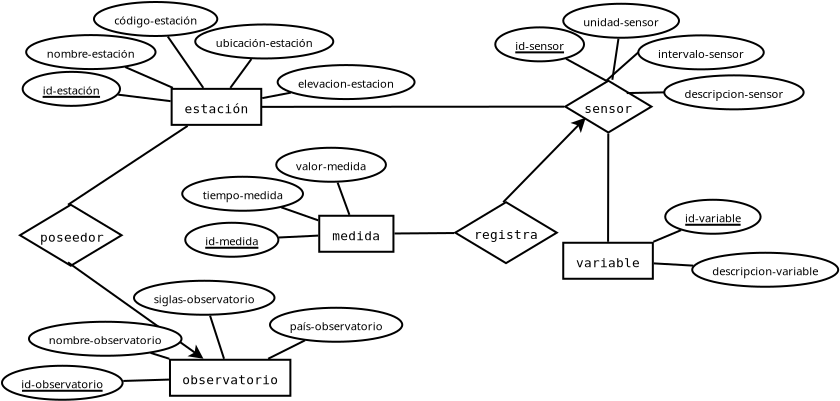 <?xml version="1.0" encoding="UTF-8"?>
<dia:diagram xmlns:dia="http://www.lysator.liu.se/~alla/dia/">
  <dia:layer name="Fondo" visible="true">
    <dia:object type="Standard - Line" version="0" id="O0">
      <dia:attribute name="obj_pos">
        <dia:point val="-7.33,6.655"/>
      </dia:attribute>
      <dia:attribute name="obj_bb">
        <dia:rectangle val="-7.38,6.539;8.15,6.706"/>
      </dia:attribute>
      <dia:attribute name="conn_endpoints">
        <dia:point val="-7.33,6.655"/>
        <dia:point val="8.1,6.589"/>
      </dia:attribute>
      <dia:attribute name="numcp">
        <dia:int val="1"/>
      </dia:attribute>
      <dia:connections>
        <dia:connection handle="0" to="O19" connection="4"/>
        <dia:connection handle="1" to="O33" connection="8"/>
      </dia:connections>
    </dia:object>
    <dia:object type="Standard - Line" version="0" id="O1">
      <dia:attribute name="obj_pos">
        <dia:point val="10.192,7.86"/>
      </dia:attribute>
      <dia:attribute name="obj_bb">
        <dia:rectangle val="10.106,7.809;10.242,13.451"/>
      </dia:attribute>
      <dia:attribute name="conn_endpoints">
        <dia:point val="10.192,7.86"/>
        <dia:point val="10.156,13.401"/>
      </dia:attribute>
      <dia:attribute name="numcp">
        <dia:int val="1"/>
      </dia:attribute>
      <dia:connections>
        <dia:connection handle="0" to="O33" connection="8"/>
        <dia:connection handle="1" to="O46" connection="8"/>
      </dia:connections>
    </dia:object>
    <dia:object type="Standard - Line" version="0" id="O2">
      <dia:attribute name="obj_pos">
        <dia:point val="-14.615,20.37"/>
      </dia:attribute>
      <dia:attribute name="obj_bb">
        <dia:rectangle val="-14.666,20.232;-11.611,20.422"/>
      </dia:attribute>
      <dia:attribute name="conn_endpoints">
        <dia:point val="-14.615,20.37"/>
        <dia:point val="-11.662,20.284"/>
      </dia:attribute>
      <dia:attribute name="numcp">
        <dia:int val="1"/>
      </dia:attribute>
      <dia:connections>
        <dia:connection handle="0" to="O42" connection="8"/>
        <dia:connection handle="1" to="O41" connection="8"/>
      </dia:connections>
    </dia:object>
    <dia:object type="Standard - Line" version="0" id="O3">
      <dia:attribute name="obj_pos">
        <dia:point val="-13.104,18.913"/>
      </dia:attribute>
      <dia:attribute name="obj_bb">
        <dia:rectangle val="-13.167,18.851;-11.6,19.408"/>
      </dia:attribute>
      <dia:attribute name="conn_endpoints">
        <dia:point val="-13.104,18.913"/>
        <dia:point val="-11.662,19.345"/>
      </dia:attribute>
      <dia:attribute name="numcp">
        <dia:int val="1"/>
      </dia:attribute>
      <dia:connections>
        <dia:connection handle="0" to="O43" connection="8"/>
        <dia:connection handle="1" to="O41" connection="8"/>
      </dia:connections>
    </dia:object>
    <dia:object type="Standard - Line" version="0" id="O4">
      <dia:attribute name="obj_pos">
        <dia:point val="-9.951,17.093"/>
      </dia:attribute>
      <dia:attribute name="obj_bb">
        <dia:rectangle val="-10.015,17.029;-9.096,19.314"/>
      </dia:attribute>
      <dia:attribute name="conn_endpoints">
        <dia:point val="-9.951,17.093"/>
        <dia:point val="-9.161,19.25"/>
      </dia:attribute>
      <dia:attribute name="numcp">
        <dia:int val="1"/>
      </dia:attribute>
      <dia:connections>
        <dia:connection handle="0" to="O44" connection="8"/>
        <dia:connection handle="1" to="O41" connection="8"/>
      </dia:connections>
    </dia:object>
    <dia:object type="Standard - Line" version="0" id="O5">
      <dia:attribute name="obj_pos">
        <dia:point val="-5.139,18.315"/>
      </dia:attribute>
      <dia:attribute name="obj_bb">
        <dia:rectangle val="-7.029,18.248;-5.072,19.317"/>
      </dia:attribute>
      <dia:attribute name="conn_endpoints">
        <dia:point val="-5.139,18.315"/>
        <dia:point val="-6.961,19.25"/>
      </dia:attribute>
      <dia:attribute name="numcp">
        <dia:int val="1"/>
      </dia:attribute>
      <dia:connections>
        <dia:connection handle="0" to="O45" connection="8"/>
        <dia:connection handle="1" to="O41" connection="8"/>
      </dia:connections>
    </dia:object>
    <dia:object type="ER - Relationship" version="0" id="O6">
      <dia:attribute name="obj_pos">
        <dia:point val="-19.113,11.55"/>
      </dia:attribute>
      <dia:attribute name="obj_bb">
        <dia:rectangle val="-19.462,11.5;-13.963,14.48"/>
      </dia:attribute>
      <dia:attribute name="elem_corner">
        <dia:point val="-19.113,11.55"/>
      </dia:attribute>
      <dia:attribute name="elem_width">
        <dia:real val="4.8"/>
      </dia:attribute>
      <dia:attribute name="elem_height">
        <dia:real val="2.88"/>
      </dia:attribute>
      <dia:attribute name="border_width">
        <dia:real val="0.1"/>
      </dia:attribute>
      <dia:attribute name="border_color">
        <dia:color val="#000000"/>
      </dia:attribute>
      <dia:attribute name="inner_color">
        <dia:color val="#ffffff"/>
      </dia:attribute>
      <dia:attribute name="name">
        <dia:string>#poseedor#</dia:string>
      </dia:attribute>
      <dia:attribute name="left_card">
        <dia:string>##</dia:string>
      </dia:attribute>
      <dia:attribute name="right_card">
        <dia:string>##</dia:string>
      </dia:attribute>
      <dia:attribute name="identifying">
        <dia:boolean val="false"/>
      </dia:attribute>
      <dia:attribute name="rotated">
        <dia:boolean val="false"/>
      </dia:attribute>
      <dia:attribute name="font">
        <dia:font family="monospace" style="0" name="Courier"/>
      </dia:attribute>
      <dia:attribute name="font_height">
        <dia:real val="0.8"/>
      </dia:attribute>
    </dia:object>
    <dia:object type="Standard - Line" version="0" id="O7">
      <dia:attribute name="obj_pos">
        <dia:point val="-10.113,19.25"/>
      </dia:attribute>
      <dia:attribute name="obj_bb">
        <dia:rectangle val="-16.782,14.36;-9.778,19.683"/>
      </dia:attribute>
      <dia:attribute name="conn_endpoints">
        <dia:point val="-10.113,19.25"/>
        <dia:point val="-16.712,14.43"/>
      </dia:attribute>
      <dia:attribute name="numcp">
        <dia:int val="1"/>
      </dia:attribute>
      <dia:attribute name="start_arrow">
        <dia:enum val="22"/>
      </dia:attribute>
      <dia:attribute name="start_arrow_length">
        <dia:real val="0.5"/>
      </dia:attribute>
      <dia:attribute name="start_arrow_width">
        <dia:real val="0.5"/>
      </dia:attribute>
      <dia:connections>
        <dia:connection handle="0" to="O41" connection="8"/>
        <dia:connection handle="1" to="O6" connection="6"/>
      </dia:connections>
    </dia:object>
    <dia:object type="Standard - Line" version="0" id="O8">
      <dia:attribute name="obj_pos">
        <dia:point val="-16.712,11.55"/>
      </dia:attribute>
      <dia:attribute name="obj_bb">
        <dia:rectangle val="-16.782,7.535;-10.773,11.619"/>
      </dia:attribute>
      <dia:attribute name="conn_endpoints">
        <dia:point val="-16.712,11.55"/>
        <dia:point val="-10.842,7.605"/>
      </dia:attribute>
      <dia:attribute name="numcp">
        <dia:int val="1"/>
      </dia:attribute>
      <dia:connections>
        <dia:connection handle="0" to="O6" connection="2"/>
        <dia:connection handle="1" to="O19" connection="8"/>
      </dia:connections>
    </dia:object>
    <dia:object type="ER - Relationship" version="0" id="O9">
      <dia:attribute name="obj_pos">
        <dia:point val="2.648,11.421"/>
      </dia:attribute>
      <dia:attribute name="obj_bb">
        <dia:rectangle val="2.298,11.371;7.798,14.351"/>
      </dia:attribute>
      <dia:attribute name="elem_corner">
        <dia:point val="2.648,11.421"/>
      </dia:attribute>
      <dia:attribute name="elem_width">
        <dia:real val="4.8"/>
      </dia:attribute>
      <dia:attribute name="elem_height">
        <dia:real val="2.88"/>
      </dia:attribute>
      <dia:attribute name="border_width">
        <dia:real val="0.1"/>
      </dia:attribute>
      <dia:attribute name="border_color">
        <dia:color val="#000000"/>
      </dia:attribute>
      <dia:attribute name="inner_color">
        <dia:color val="#ffffff"/>
      </dia:attribute>
      <dia:attribute name="name">
        <dia:string>#registra#</dia:string>
      </dia:attribute>
      <dia:attribute name="left_card">
        <dia:string>##</dia:string>
      </dia:attribute>
      <dia:attribute name="right_card">
        <dia:string>##</dia:string>
      </dia:attribute>
      <dia:attribute name="identifying">
        <dia:boolean val="false"/>
      </dia:attribute>
      <dia:attribute name="rotated">
        <dia:boolean val="false"/>
      </dia:attribute>
      <dia:attribute name="font">
        <dia:font family="monospace" style="0" name="Courier"/>
      </dia:attribute>
      <dia:attribute name="font_height">
        <dia:real val="0.8"/>
      </dia:attribute>
    </dia:object>
    <dia:object type="Standard - Line" version="0" id="O10">
      <dia:attribute name="obj_pos">
        <dia:point val="-0.602,12.966"/>
      </dia:attribute>
      <dia:attribute name="obj_bb">
        <dia:rectangle val="-0.653,12.856;2.649,13.017"/>
      </dia:attribute>
      <dia:attribute name="conn_endpoints">
        <dia:point val="-0.602,12.966"/>
        <dia:point val="2.598,12.907"/>
      </dia:attribute>
      <dia:attribute name="numcp">
        <dia:int val="1"/>
      </dia:attribute>
      <dia:connections>
        <dia:connection handle="0" to="O12" connection="8"/>
        <dia:connection handle="1" to="O9" connection="8"/>
      </dia:connections>
    </dia:object>
    <dia:object type="Standard - Line" version="0" id="O11">
      <dia:attribute name="obj_pos">
        <dia:point val="5.048,11.421"/>
      </dia:attribute>
      <dia:attribute name="obj_bb">
        <dia:rectangle val="4.977,6.81;9.568,11.492"/>
      </dia:attribute>
      <dia:attribute name="conn_endpoints">
        <dia:point val="5.048,11.421"/>
        <dia:point val="9.175,7.195"/>
      </dia:attribute>
      <dia:attribute name="numcp">
        <dia:int val="1"/>
      </dia:attribute>
      <dia:attribute name="end_arrow">
        <dia:enum val="22"/>
      </dia:attribute>
      <dia:attribute name="end_arrow_length">
        <dia:real val="0.5"/>
      </dia:attribute>
      <dia:attribute name="end_arrow_width">
        <dia:real val="0.5"/>
      </dia:attribute>
      <dia:connections>
        <dia:connection handle="0" to="O9" connection="2"/>
        <dia:connection handle="1" to="O33" connection="7"/>
      </dia:connections>
    </dia:object>
    <dia:group>
      <dia:object type="ER - Entity" version="0" id="O12">
        <dia:attribute name="obj_pos">
          <dia:point val="-4.15,12.1"/>
        </dia:attribute>
        <dia:attribute name="obj_bb">
          <dia:rectangle val="-4.2,12.05;-0.6,13.95"/>
        </dia:attribute>
        <dia:attribute name="elem_corner">
          <dia:point val="-4.15,12.1"/>
        </dia:attribute>
        <dia:attribute name="elem_width">
          <dia:real val="3.5"/>
        </dia:attribute>
        <dia:attribute name="elem_height">
          <dia:real val="1.8"/>
        </dia:attribute>
        <dia:attribute name="border_width">
          <dia:real val="0.1"/>
        </dia:attribute>
        <dia:attribute name="border_color">
          <dia:color val="#000000"/>
        </dia:attribute>
        <dia:attribute name="inner_color">
          <dia:color val="#ffffff"/>
        </dia:attribute>
        <dia:attribute name="name">
          <dia:string>#medida#</dia:string>
        </dia:attribute>
        <dia:attribute name="weak">
          <dia:boolean val="false"/>
        </dia:attribute>
        <dia:attribute name="associative">
          <dia:boolean val="false"/>
        </dia:attribute>
        <dia:attribute name="font">
          <dia:font family="monospace" style="0" name="Courier"/>
        </dia:attribute>
        <dia:attribute name="font_height">
          <dia:real val="0.8"/>
        </dia:attribute>
      </dia:object>
      <dia:object type="ER - Attribute" version="0" id="O13">
        <dia:attribute name="obj_pos">
          <dia:point val="-11,10.15"/>
        </dia:attribute>
        <dia:attribute name="obj_bb">
          <dia:rectangle val="-11.05,10.1;-5.58,11.9"/>
        </dia:attribute>
        <dia:attribute name="elem_corner">
          <dia:point val="-11,10.15"/>
        </dia:attribute>
        <dia:attribute name="elem_width">
          <dia:real val="5.37"/>
        </dia:attribute>
        <dia:attribute name="elem_height">
          <dia:real val="1.7"/>
        </dia:attribute>
        <dia:attribute name="border_width">
          <dia:real val="0.1"/>
        </dia:attribute>
        <dia:attribute name="border_color">
          <dia:color val="#000000"/>
        </dia:attribute>
        <dia:attribute name="inner_color">
          <dia:color val="#ffffff"/>
        </dia:attribute>
        <dia:attribute name="name">
          <dia:string>#tiempo-medida#</dia:string>
        </dia:attribute>
        <dia:attribute name="key">
          <dia:boolean val="false"/>
        </dia:attribute>
        <dia:attribute name="weak_key">
          <dia:boolean val="false"/>
        </dia:attribute>
        <dia:attribute name="derived">
          <dia:boolean val="false"/>
        </dia:attribute>
        <dia:attribute name="multivalued">
          <dia:boolean val="false"/>
        </dia:attribute>
        <dia:attribute name="font">
          <dia:font family="sans" style="0" name="Helvetica"/>
        </dia:attribute>
        <dia:attribute name="font_height">
          <dia:real val="0.7"/>
        </dia:attribute>
      </dia:object>
      <dia:object type="Standard - Line" version="0" id="O14">
        <dia:attribute name="obj_pos">
          <dia:point val="-6.438,11.635"/>
        </dia:attribute>
        <dia:attribute name="obj_bb">
          <dia:rectangle val="-6.501,11.571;-4.137,12.455"/>
        </dia:attribute>
        <dia:attribute name="conn_endpoints">
          <dia:point val="-6.438,11.635"/>
          <dia:point val="-4.2,12.391"/>
        </dia:attribute>
        <dia:attribute name="numcp">
          <dia:int val="1"/>
        </dia:attribute>
        <dia:connections>
          <dia:connection handle="0" to="O13" connection="8"/>
          <dia:connection handle="1" to="O12" connection="8"/>
        </dia:connections>
      </dia:object>
      <dia:object type="ER - Attribute" version="0" id="O15">
        <dia:attribute name="obj_pos">
          <dia:point val="-6.3,8.7"/>
        </dia:attribute>
        <dia:attribute name="obj_bb">
          <dia:rectangle val="-6.35,8.65;-1.31,10.45"/>
        </dia:attribute>
        <dia:attribute name="elem_corner">
          <dia:point val="-6.3,8.7"/>
        </dia:attribute>
        <dia:attribute name="elem_width">
          <dia:real val="4.94"/>
        </dia:attribute>
        <dia:attribute name="elem_height">
          <dia:real val="1.7"/>
        </dia:attribute>
        <dia:attribute name="border_width">
          <dia:real val="0.1"/>
        </dia:attribute>
        <dia:attribute name="border_color">
          <dia:color val="#000000"/>
        </dia:attribute>
        <dia:attribute name="inner_color">
          <dia:color val="#ffffff"/>
        </dia:attribute>
        <dia:attribute name="name">
          <dia:string>#valor-medida#</dia:string>
        </dia:attribute>
        <dia:attribute name="key">
          <dia:boolean val="false"/>
        </dia:attribute>
        <dia:attribute name="weak_key">
          <dia:boolean val="false"/>
        </dia:attribute>
        <dia:attribute name="derived">
          <dia:boolean val="false"/>
        </dia:attribute>
        <dia:attribute name="multivalued">
          <dia:boolean val="false"/>
        </dia:attribute>
        <dia:attribute name="font">
          <dia:font family="sans" style="0" name="Helvetica"/>
        </dia:attribute>
        <dia:attribute name="font_height">
          <dia:real val="0.7"/>
        </dia:attribute>
      </dia:object>
      <dia:object type="Standard - Line" version="0" id="O16">
        <dia:attribute name="obj_pos">
          <dia:point val="-3.462,10.437"/>
        </dia:attribute>
        <dia:attribute name="obj_bb">
          <dia:rectangle val="-3.528,10.372;-2.727,12.119"/>
        </dia:attribute>
        <dia:attribute name="conn_endpoints">
          <dia:point val="-3.462,10.437"/>
          <dia:point val="-2.792,12.053"/>
        </dia:attribute>
        <dia:attribute name="numcp">
          <dia:int val="1"/>
        </dia:attribute>
        <dia:connections>
          <dia:connection handle="0" to="O15" connection="8"/>
          <dia:connection handle="1" to="O12" connection="8"/>
        </dia:connections>
      </dia:object>
      <dia:object type="ER - Attribute" version="0" id="O17">
        <dia:attribute name="obj_pos">
          <dia:point val="-10.85,12.45"/>
        </dia:attribute>
        <dia:attribute name="obj_bb">
          <dia:rectangle val="-10.9,12.4;-6.565,14.2"/>
        </dia:attribute>
        <dia:attribute name="elem_corner">
          <dia:point val="-10.85,12.45"/>
        </dia:attribute>
        <dia:attribute name="elem_width">
          <dia:real val="4.235"/>
        </dia:attribute>
        <dia:attribute name="elem_height">
          <dia:real val="1.7"/>
        </dia:attribute>
        <dia:attribute name="border_width">
          <dia:real val="0.1"/>
        </dia:attribute>
        <dia:attribute name="border_color">
          <dia:color val="#000000"/>
        </dia:attribute>
        <dia:attribute name="inner_color">
          <dia:color val="#ffffff"/>
        </dia:attribute>
        <dia:attribute name="name">
          <dia:string>#id-medida#</dia:string>
        </dia:attribute>
        <dia:attribute name="key">
          <dia:boolean val="true"/>
        </dia:attribute>
        <dia:attribute name="weak_key">
          <dia:boolean val="false"/>
        </dia:attribute>
        <dia:attribute name="derived">
          <dia:boolean val="false"/>
        </dia:attribute>
        <dia:attribute name="multivalued">
          <dia:boolean val="false"/>
        </dia:attribute>
        <dia:attribute name="font">
          <dia:font family="sans" style="0" name="Helvetica"/>
        </dia:attribute>
        <dia:attribute name="font_height">
          <dia:real val="0.7"/>
        </dia:attribute>
      </dia:object>
      <dia:object type="Standard - Line" version="0" id="O18">
        <dia:attribute name="obj_pos">
          <dia:point val="-6.58,13.198"/>
        </dia:attribute>
        <dia:attribute name="obj_bb">
          <dia:rectangle val="-6.632,13.033;-4.148,13.25"/>
        </dia:attribute>
        <dia:attribute name="conn_endpoints">
          <dia:point val="-6.58,13.198"/>
          <dia:point val="-4.2,13.085"/>
        </dia:attribute>
        <dia:attribute name="numcp">
          <dia:int val="1"/>
        </dia:attribute>
        <dia:connections>
          <dia:connection handle="0" to="O17" connection="8"/>
          <dia:connection handle="1" to="O12" connection="8"/>
        </dia:connections>
      </dia:object>
    </dia:group>
    <dia:group>
      <dia:object type="ER - Entity" version="0" id="O19">
        <dia:attribute name="obj_pos">
          <dia:point val="-11.53,5.755"/>
        </dia:attribute>
        <dia:attribute name="obj_bb">
          <dia:rectangle val="-11.58,5.705;-7.28,7.605"/>
        </dia:attribute>
        <dia:attribute name="elem_corner">
          <dia:point val="-11.53,5.755"/>
        </dia:attribute>
        <dia:attribute name="elem_width">
          <dia:real val="4.2"/>
        </dia:attribute>
        <dia:attribute name="elem_height">
          <dia:real val="1.8"/>
        </dia:attribute>
        <dia:attribute name="border_width">
          <dia:real val="0.1"/>
        </dia:attribute>
        <dia:attribute name="border_color">
          <dia:color val="#000000"/>
        </dia:attribute>
        <dia:attribute name="inner_color">
          <dia:color val="#ffffff"/>
        </dia:attribute>
        <dia:attribute name="name">
          <dia:string>#estación#</dia:string>
        </dia:attribute>
        <dia:attribute name="weak">
          <dia:boolean val="false"/>
        </dia:attribute>
        <dia:attribute name="associative">
          <dia:boolean val="false"/>
        </dia:attribute>
        <dia:attribute name="font">
          <dia:font family="monospace" style="0" name="Courier"/>
        </dia:attribute>
        <dia:attribute name="font_height">
          <dia:real val="0.8"/>
        </dia:attribute>
      </dia:object>
      <dia:object type="ER - Attribute" version="0" id="O20">
        <dia:attribute name="obj_pos">
          <dia:point val="-18.803,3.066"/>
        </dia:attribute>
        <dia:attribute name="obj_bb">
          <dia:rectangle val="-18.853,3.016;-12.96,4.816"/>
        </dia:attribute>
        <dia:attribute name="elem_corner">
          <dia:point val="-18.803,3.066"/>
        </dia:attribute>
        <dia:attribute name="elem_width">
          <dia:real val="5.792"/>
        </dia:attribute>
        <dia:attribute name="elem_height">
          <dia:real val="1.7"/>
        </dia:attribute>
        <dia:attribute name="border_width">
          <dia:real val="0.1"/>
        </dia:attribute>
        <dia:attribute name="border_color">
          <dia:color val="#000000"/>
        </dia:attribute>
        <dia:attribute name="inner_color">
          <dia:color val="#ffffff"/>
        </dia:attribute>
        <dia:attribute name="name">
          <dia:string>#nombre-estación#</dia:string>
        </dia:attribute>
        <dia:attribute name="key">
          <dia:boolean val="false"/>
        </dia:attribute>
        <dia:attribute name="weak_key">
          <dia:boolean val="false"/>
        </dia:attribute>
        <dia:attribute name="derived">
          <dia:boolean val="false"/>
        </dia:attribute>
        <dia:attribute name="multivalued">
          <dia:boolean val="false"/>
        </dia:attribute>
        <dia:attribute name="font">
          <dia:font family="sans" style="0" name="Helvetica"/>
        </dia:attribute>
        <dia:attribute name="font_height">
          <dia:real val="0.7"/>
        </dia:attribute>
      </dia:object>
      <dia:object type="ER - Attribute" version="0" id="O21">
        <dia:attribute name="obj_pos">
          <dia:point val="-18.98,4.905"/>
        </dia:attribute>
        <dia:attribute name="obj_bb">
          <dia:rectangle val="-19.03,4.855;-14.47,6.655"/>
        </dia:attribute>
        <dia:attribute name="elem_corner">
          <dia:point val="-18.98,4.905"/>
        </dia:attribute>
        <dia:attribute name="elem_width">
          <dia:real val="4.46"/>
        </dia:attribute>
        <dia:attribute name="elem_height">
          <dia:real val="1.7"/>
        </dia:attribute>
        <dia:attribute name="border_width">
          <dia:real val="0.1"/>
        </dia:attribute>
        <dia:attribute name="border_color">
          <dia:color val="#000000"/>
        </dia:attribute>
        <dia:attribute name="inner_color">
          <dia:color val="#ffffff"/>
        </dia:attribute>
        <dia:attribute name="name">
          <dia:string>#id-estación#</dia:string>
        </dia:attribute>
        <dia:attribute name="key">
          <dia:boolean val="true"/>
        </dia:attribute>
        <dia:attribute name="weak_key">
          <dia:boolean val="false"/>
        </dia:attribute>
        <dia:attribute name="derived">
          <dia:boolean val="false"/>
        </dia:attribute>
        <dia:attribute name="multivalued">
          <dia:boolean val="false"/>
        </dia:attribute>
        <dia:attribute name="font">
          <dia:font family="sans" style="0" name="Helvetica"/>
        </dia:attribute>
        <dia:attribute name="font_height">
          <dia:real val="0.7"/>
        </dia:attribute>
      </dia:object>
      <dia:object type="ER - Attribute" version="0" id="O22">
        <dia:attribute name="obj_pos">
          <dia:point val="-15.413,1.412"/>
        </dia:attribute>
        <dia:attribute name="obj_bb">
          <dia:rectangle val="-15.463,1.362;-9.801,3.162"/>
        </dia:attribute>
        <dia:attribute name="elem_corner">
          <dia:point val="-15.413,1.412"/>
        </dia:attribute>
        <dia:attribute name="elem_width">
          <dia:real val="5.562"/>
        </dia:attribute>
        <dia:attribute name="elem_height">
          <dia:real val="1.7"/>
        </dia:attribute>
        <dia:attribute name="border_width">
          <dia:real val="0.1"/>
        </dia:attribute>
        <dia:attribute name="border_color">
          <dia:color val="#000000"/>
        </dia:attribute>
        <dia:attribute name="inner_color">
          <dia:color val="#ffffff"/>
        </dia:attribute>
        <dia:attribute name="name">
          <dia:string>#código-estación#</dia:string>
        </dia:attribute>
        <dia:attribute name="key">
          <dia:boolean val="false"/>
        </dia:attribute>
        <dia:attribute name="weak_key">
          <dia:boolean val="false"/>
        </dia:attribute>
        <dia:attribute name="derived">
          <dia:boolean val="false"/>
        </dia:attribute>
        <dia:attribute name="multivalued">
          <dia:boolean val="false"/>
        </dia:attribute>
        <dia:attribute name="font">
          <dia:font family="sans" style="0" name="Helvetica"/>
        </dia:attribute>
        <dia:attribute name="font_height">
          <dia:real val="0.7"/>
        </dia:attribute>
      </dia:object>
      <dia:object type="ER - Attribute" version="0" id="O23">
        <dia:attribute name="obj_pos">
          <dia:point val="-10.349,2.536"/>
        </dia:attribute>
        <dia:attribute name="obj_bb">
          <dia:rectangle val="-10.399,2.486;-4.087,4.286"/>
        </dia:attribute>
        <dia:attribute name="elem_corner">
          <dia:point val="-10.349,2.536"/>
        </dia:attribute>
        <dia:attribute name="elem_width">
          <dia:real val="6.213"/>
        </dia:attribute>
        <dia:attribute name="elem_height">
          <dia:real val="1.7"/>
        </dia:attribute>
        <dia:attribute name="border_width">
          <dia:real val="0.1"/>
        </dia:attribute>
        <dia:attribute name="border_color">
          <dia:color val="#000000"/>
        </dia:attribute>
        <dia:attribute name="inner_color">
          <dia:color val="#ffffff"/>
        </dia:attribute>
        <dia:attribute name="name">
          <dia:string>#ubicación-estación#</dia:string>
        </dia:attribute>
        <dia:attribute name="key">
          <dia:boolean val="false"/>
        </dia:attribute>
        <dia:attribute name="weak_key">
          <dia:boolean val="false"/>
        </dia:attribute>
        <dia:attribute name="derived">
          <dia:boolean val="false"/>
        </dia:attribute>
        <dia:attribute name="multivalued">
          <dia:boolean val="false"/>
        </dia:attribute>
        <dia:attribute name="font">
          <dia:font family="sans" style="0" name="Helvetica"/>
        </dia:attribute>
        <dia:attribute name="font_height">
          <dia:real val="0.7"/>
        </dia:attribute>
      </dia:object>
      <dia:object type="Standard - Line" version="0" id="O24">
        <dia:attribute name="obj_pos">
          <dia:point val="-14.578,6.022"/>
        </dia:attribute>
        <dia:attribute name="obj_bb">
          <dia:rectangle val="-14.634,5.967;-11.524,6.447"/>
        </dia:attribute>
        <dia:attribute name="conn_endpoints">
          <dia:point val="-14.578,6.022"/>
          <dia:point val="-11.58,6.391"/>
        </dia:attribute>
        <dia:attribute name="numcp">
          <dia:int val="1"/>
        </dia:attribute>
        <dia:connections>
          <dia:connection handle="0" to="O21" connection="8"/>
          <dia:connection handle="1" to="O19" connection="8"/>
        </dia:connections>
      </dia:object>
      <dia:object type="Standard - Line" version="0" id="O25">
        <dia:attribute name="obj_pos">
          <dia:point val="-14.21,4.634"/>
        </dia:attribute>
        <dia:attribute name="obj_bb">
          <dia:rectangle val="-14.275,4.568;-11.502,5.817"/>
        </dia:attribute>
        <dia:attribute name="conn_endpoints">
          <dia:point val="-14.21,4.634"/>
          <dia:point val="-11.568,5.751"/>
        </dia:attribute>
        <dia:attribute name="numcp">
          <dia:int val="1"/>
        </dia:attribute>
        <dia:connections>
          <dia:connection handle="0" to="O20" connection="8"/>
          <dia:connection handle="1" to="O19" connection="8"/>
        </dia:connections>
      </dia:object>
      <dia:object type="Standard - Line" version="0" id="O26">
        <dia:attribute name="obj_pos">
          <dia:point val="-11.999,3.131"/>
        </dia:attribute>
        <dia:attribute name="obj_bb">
          <dia:rectangle val="-12.069,3.061;-10.052,5.776"/>
        </dia:attribute>
        <dia:attribute name="conn_endpoints">
          <dia:point val="-11.999,3.131"/>
          <dia:point val="-10.122,5.706"/>
        </dia:attribute>
        <dia:attribute name="numcp">
          <dia:int val="1"/>
        </dia:attribute>
        <dia:connections>
          <dia:connection handle="0" to="O22" connection="8"/>
          <dia:connection handle="1" to="O19" connection="8"/>
        </dia:connections>
      </dia:object>
      <dia:object type="Standard - Line" version="0" id="O27">
        <dia:attribute name="obj_pos">
          <dia:point val="-7.829,4.262"/>
        </dia:attribute>
        <dia:attribute name="obj_bb">
          <dia:rectangle val="-8.864,4.193;-7.76,5.774"/>
        </dia:attribute>
        <dia:attribute name="conn_endpoints">
          <dia:point val="-7.829,4.262"/>
          <dia:point val="-8.794,5.705"/>
        </dia:attribute>
        <dia:attribute name="numcp">
          <dia:int val="1"/>
        </dia:attribute>
        <dia:connections>
          <dia:connection handle="0" to="O23" connection="8"/>
          <dia:connection handle="1" to="O19" connection="8"/>
        </dia:connections>
      </dia:object>
      <dia:object type="ER - Attribute" version="0" id="O28">
        <dia:attribute name="obj_pos">
          <dia:point val="-6.229,4.566"/>
        </dia:attribute>
        <dia:attribute name="obj_bb">
          <dia:rectangle val="-6.279,4.516;0.031,6.316"/>
        </dia:attribute>
        <dia:attribute name="elem_corner">
          <dia:point val="-6.229,4.566"/>
        </dia:attribute>
        <dia:attribute name="elem_width">
          <dia:real val="6.21"/>
        </dia:attribute>
        <dia:attribute name="elem_height">
          <dia:real val="1.7"/>
        </dia:attribute>
        <dia:attribute name="border_width">
          <dia:real val="0.1"/>
        </dia:attribute>
        <dia:attribute name="border_color">
          <dia:color val="#000000"/>
        </dia:attribute>
        <dia:attribute name="inner_color">
          <dia:color val="#ffffff"/>
        </dia:attribute>
        <dia:attribute name="name">
          <dia:string>#elevacion-estacion#</dia:string>
        </dia:attribute>
        <dia:attribute name="key">
          <dia:boolean val="false"/>
        </dia:attribute>
        <dia:attribute name="weak_key">
          <dia:boolean val="false"/>
        </dia:attribute>
        <dia:attribute name="derived">
          <dia:boolean val="false"/>
        </dia:attribute>
        <dia:attribute name="multivalued">
          <dia:boolean val="false"/>
        </dia:attribute>
        <dia:attribute name="font">
          <dia:font family="sans" style="0" name="Helvetica"/>
        </dia:attribute>
        <dia:attribute name="font_height">
          <dia:real val="0.7"/>
        </dia:attribute>
      </dia:object>
      <dia:object type="Standard - Line" version="0" id="O29">
        <dia:attribute name="obj_pos">
          <dia:point val="-7.28,6.233"/>
        </dia:attribute>
        <dia:attribute name="obj_bb">
          <dia:rectangle val="-7.339,5.863;-5.637,6.291"/>
        </dia:attribute>
        <dia:attribute name="conn_endpoints">
          <dia:point val="-7.28,6.233"/>
          <dia:point val="-5.696,5.921"/>
        </dia:attribute>
        <dia:attribute name="numcp">
          <dia:int val="1"/>
        </dia:attribute>
        <dia:connections>
          <dia:connection handle="0" to="O19" connection="8"/>
          <dia:connection handle="1" to="O28" connection="8"/>
        </dia:connections>
      </dia:object>
    </dia:group>
    <dia:object type="Standard - Line" version="0" id="O30">
      <dia:attribute name="obj_pos">
        <dia:point val="13.806,12.795"/>
      </dia:attribute>
      <dia:attribute name="obj_bb">
        <dia:rectangle val="12.234,12.729;13.871,13.501"/>
      </dia:attribute>
      <dia:attribute name="conn_endpoints">
        <dia:point val="13.806,12.795"/>
        <dia:point val="12.299,13.436"/>
      </dia:attribute>
      <dia:attribute name="numcp">
        <dia:int val="1"/>
      </dia:attribute>
      <dia:connections>
        <dia:connection handle="0" to="O47" connection="8"/>
        <dia:connection handle="1" to="O46" connection="8"/>
      </dia:connections>
    </dia:object>
    <dia:object type="Standard - Line" version="0" id="O31">
      <dia:attribute name="obj_pos">
        <dia:point val="12.3,14.477"/>
      </dia:attribute>
      <dia:attribute name="obj_bb">
        <dia:rectangle val="12.247,14.424;14.583,14.662"/>
      </dia:attribute>
      <dia:attribute name="conn_endpoints">
        <dia:point val="12.3,14.477"/>
        <dia:point val="14.53,14.609"/>
      </dia:attribute>
      <dia:attribute name="numcp">
        <dia:int val="1"/>
      </dia:attribute>
      <dia:connections>
        <dia:connection handle="0" to="O46" connection="8"/>
        <dia:connection handle="1" to="O48" connection="8"/>
      </dia:connections>
    </dia:object>
    <dia:object type="Standard - Line" version="0" id="O32">
      <dia:attribute name="obj_pos">
        <dia:point val="11.803,3.93"/>
      </dia:attribute>
      <dia:attribute name="obj_bb">
        <dia:rectangle val="10.129,3.859;11.873,5.421"/>
      </dia:attribute>
      <dia:attribute name="conn_endpoints">
        <dia:point val="11.803,3.93"/>
        <dia:point val="10.2,5.35"/>
      </dia:attribute>
      <dia:attribute name="numcp">
        <dia:int val="1"/>
      </dia:attribute>
      <dia:connections>
        <dia:connection handle="0" to="O36" connection="3"/>
        <dia:connection handle="1" to="O33" connection="2"/>
      </dia:connections>
    </dia:object>
    <dia:object type="ER - Relationship" version="0" id="O33">
      <dia:attribute name="obj_pos">
        <dia:point val="8.15,5.35"/>
      </dia:attribute>
      <dia:attribute name="obj_bb">
        <dia:rectangle val="7.8,5.3;12.6,7.86"/>
      </dia:attribute>
      <dia:attribute name="elem_corner">
        <dia:point val="8.15,5.35"/>
      </dia:attribute>
      <dia:attribute name="elem_width">
        <dia:real val="4.1"/>
      </dia:attribute>
      <dia:attribute name="elem_height">
        <dia:real val="2.46"/>
      </dia:attribute>
      <dia:attribute name="border_width">
        <dia:real val="0.1"/>
      </dia:attribute>
      <dia:attribute name="border_color">
        <dia:color val="#000000"/>
      </dia:attribute>
      <dia:attribute name="inner_color">
        <dia:color val="#ffffff"/>
      </dia:attribute>
      <dia:attribute name="name">
        <dia:string>#sensor#</dia:string>
      </dia:attribute>
      <dia:attribute name="left_card">
        <dia:string>##</dia:string>
      </dia:attribute>
      <dia:attribute name="right_card">
        <dia:string>##</dia:string>
      </dia:attribute>
      <dia:attribute name="identifying">
        <dia:boolean val="false"/>
      </dia:attribute>
      <dia:attribute name="rotated">
        <dia:boolean val="false"/>
      </dia:attribute>
      <dia:attribute name="font">
        <dia:font family="monospace" style="0" name="Courier"/>
      </dia:attribute>
      <dia:attribute name="font_height">
        <dia:real val="0.8"/>
      </dia:attribute>
    </dia:object>
    <dia:object type="ER - Attribute" version="0" id="O34">
      <dia:attribute name="obj_pos">
        <dia:point val="8.05,1.5"/>
      </dia:attribute>
      <dia:attribute name="obj_bb">
        <dia:rectangle val="8,1.45;13.322,3.25"/>
      </dia:attribute>
      <dia:attribute name="elem_corner">
        <dia:point val="8.05,1.5"/>
      </dia:attribute>
      <dia:attribute name="elem_width">
        <dia:real val="5.223"/>
      </dia:attribute>
      <dia:attribute name="elem_height">
        <dia:real val="1.7"/>
      </dia:attribute>
      <dia:attribute name="border_width">
        <dia:real val="0.1"/>
      </dia:attribute>
      <dia:attribute name="border_color">
        <dia:color val="#000000"/>
      </dia:attribute>
      <dia:attribute name="inner_color">
        <dia:color val="#ffffff"/>
      </dia:attribute>
      <dia:attribute name="name">
        <dia:string>#unidad-sensor#</dia:string>
      </dia:attribute>
      <dia:attribute name="key">
        <dia:boolean val="false"/>
      </dia:attribute>
      <dia:attribute name="weak_key">
        <dia:boolean val="false"/>
      </dia:attribute>
      <dia:attribute name="derived">
        <dia:boolean val="false"/>
      </dia:attribute>
      <dia:attribute name="multivalued">
        <dia:boolean val="false"/>
      </dia:attribute>
      <dia:attribute name="font">
        <dia:font family="sans" style="0" name="Helvetica"/>
      </dia:attribute>
      <dia:attribute name="font_height">
        <dia:real val="0.7"/>
      </dia:attribute>
    </dia:object>
    <dia:object type="Standard - Line" version="0" id="O35">
      <dia:attribute name="obj_pos">
        <dia:point val="10.563,3.249"/>
      </dia:attribute>
      <dia:attribute name="obj_bb">
        <dia:rectangle val="10.284,3.194;10.618,5.359"/>
      </dia:attribute>
      <dia:attribute name="conn_endpoints">
        <dia:point val="10.563,3.249"/>
        <dia:point val="10.339,5.304"/>
      </dia:attribute>
      <dia:attribute name="numcp">
        <dia:int val="1"/>
      </dia:attribute>
      <dia:connections>
        <dia:connection handle="0" to="O34" connection="8"/>
        <dia:connection handle="1" to="O33" connection="8"/>
      </dia:connections>
    </dia:object>
    <dia:object type="ER - Attribute" version="0" id="O36">
      <dia:attribute name="obj_pos">
        <dia:point val="11.803,3.08"/>
      </dia:attribute>
      <dia:attribute name="obj_bb">
        <dia:rectangle val="11.752,3.03;17.47,4.83"/>
      </dia:attribute>
      <dia:attribute name="elem_corner">
        <dia:point val="11.803,3.08"/>
      </dia:attribute>
      <dia:attribute name="elem_width">
        <dia:real val="5.617"/>
      </dia:attribute>
      <dia:attribute name="elem_height">
        <dia:real val="1.7"/>
      </dia:attribute>
      <dia:attribute name="border_width">
        <dia:real val="0.1"/>
      </dia:attribute>
      <dia:attribute name="border_color">
        <dia:color val="#000000"/>
      </dia:attribute>
      <dia:attribute name="inner_color">
        <dia:color val="#ffffff"/>
      </dia:attribute>
      <dia:attribute name="name">
        <dia:string>#intervalo-sensor#</dia:string>
      </dia:attribute>
      <dia:attribute name="key">
        <dia:boolean val="false"/>
      </dia:attribute>
      <dia:attribute name="weak_key">
        <dia:boolean val="false"/>
      </dia:attribute>
      <dia:attribute name="derived">
        <dia:boolean val="false"/>
      </dia:attribute>
      <dia:attribute name="multivalued">
        <dia:boolean val="false"/>
      </dia:attribute>
      <dia:attribute name="font">
        <dia:font family="sans" style="0" name="Helvetica"/>
      </dia:attribute>
      <dia:attribute name="font_height">
        <dia:real val="0.7"/>
      </dia:attribute>
    </dia:object>
    <dia:object type="ER - Attribute" version="0" id="O37">
      <dia:attribute name="obj_pos">
        <dia:point val="4.652,2.68"/>
      </dia:attribute>
      <dia:attribute name="obj_bb">
        <dia:rectangle val="4.603,2.63;8.795,4.43"/>
      </dia:attribute>
      <dia:attribute name="elem_corner">
        <dia:point val="4.652,2.68"/>
      </dia:attribute>
      <dia:attribute name="elem_width">
        <dia:real val="4.093"/>
      </dia:attribute>
      <dia:attribute name="elem_height">
        <dia:real val="1.7"/>
      </dia:attribute>
      <dia:attribute name="border_width">
        <dia:real val="0.1"/>
      </dia:attribute>
      <dia:attribute name="border_color">
        <dia:color val="#000000"/>
      </dia:attribute>
      <dia:attribute name="inner_color">
        <dia:color val="#ffffff"/>
      </dia:attribute>
      <dia:attribute name="name">
        <dia:string>#id-sensor#</dia:string>
      </dia:attribute>
      <dia:attribute name="key">
        <dia:boolean val="true"/>
      </dia:attribute>
      <dia:attribute name="weak_key">
        <dia:boolean val="false"/>
      </dia:attribute>
      <dia:attribute name="derived">
        <dia:boolean val="false"/>
      </dia:attribute>
      <dia:attribute name="multivalued">
        <dia:boolean val="false"/>
      </dia:attribute>
      <dia:attribute name="font">
        <dia:font family="sans" style="0" name="Helvetica"/>
      </dia:attribute>
      <dia:attribute name="font_height">
        <dia:real val="0.7"/>
      </dia:attribute>
    </dia:object>
    <dia:object type="Standard - Line" version="0" id="O38">
      <dia:attribute name="obj_pos">
        <dia:point val="8.021,4.217"/>
      </dia:attribute>
      <dia:attribute name="obj_bb">
        <dia:rectangle val="7.953,4.15;10.267,5.417"/>
      </dia:attribute>
      <dia:attribute name="conn_endpoints">
        <dia:point val="8.021,4.217"/>
        <dia:point val="10.2,5.35"/>
      </dia:attribute>
      <dia:attribute name="numcp">
        <dia:int val="1"/>
      </dia:attribute>
      <dia:connections>
        <dia:connection handle="0" to="O37" connection="8"/>
        <dia:connection handle="1" to="O33" connection="2"/>
      </dia:connections>
    </dia:object>
    <dia:object type="ER - Attribute" version="0" id="O39">
      <dia:attribute name="obj_pos">
        <dia:point val="13.102,5.08"/>
      </dia:attribute>
      <dia:attribute name="obj_bb">
        <dia:rectangle val="13.053,5.03;19.422,6.83"/>
      </dia:attribute>
      <dia:attribute name="elem_corner">
        <dia:point val="13.102,5.08"/>
      </dia:attribute>
      <dia:attribute name="elem_width">
        <dia:real val="6.27"/>
      </dia:attribute>
      <dia:attribute name="elem_height">
        <dia:real val="1.7"/>
      </dia:attribute>
      <dia:attribute name="border_width">
        <dia:real val="0.1"/>
      </dia:attribute>
      <dia:attribute name="border_color">
        <dia:color val="#000000"/>
      </dia:attribute>
      <dia:attribute name="inner_color">
        <dia:color val="#ffffff"/>
      </dia:attribute>
      <dia:attribute name="name">
        <dia:string>#descripcion-sensor#</dia:string>
      </dia:attribute>
      <dia:attribute name="key">
        <dia:boolean val="false"/>
      </dia:attribute>
      <dia:attribute name="weak_key">
        <dia:boolean val="false"/>
      </dia:attribute>
      <dia:attribute name="derived">
        <dia:boolean val="false"/>
      </dia:attribute>
      <dia:attribute name="multivalued">
        <dia:boolean val="false"/>
      </dia:attribute>
      <dia:attribute name="font">
        <dia:font family="sans" style="0" name="Helvetica"/>
      </dia:attribute>
      <dia:attribute name="font_height">
        <dia:real val="0.7"/>
      </dia:attribute>
    </dia:object>
    <dia:object type="Standard - Line" version="0" id="O40">
      <dia:attribute name="obj_pos">
        <dia:point val="13.102,5.93"/>
      </dia:attribute>
      <dia:attribute name="obj_bb">
        <dia:rectangle val="11.174,5.879;13.153,6.016"/>
      </dia:attribute>
      <dia:attribute name="conn_endpoints">
        <dia:point val="13.102,5.93"/>
        <dia:point val="11.225,5.965"/>
      </dia:attribute>
      <dia:attribute name="numcp">
        <dia:int val="1"/>
      </dia:attribute>
      <dia:connections>
        <dia:connection handle="0" to="O39" connection="3"/>
        <dia:connection handle="1" to="O33" connection="3"/>
      </dia:connections>
    </dia:object>
    <dia:group>
      <dia:object type="ER - Entity" version="0" id="O41">
        <dia:attribute name="obj_pos">
          <dia:point val="-11.613,19.3"/>
        </dia:attribute>
        <dia:attribute name="obj_bb">
          <dia:rectangle val="-11.662,19.25;-5.963,21.15"/>
        </dia:attribute>
        <dia:attribute name="elem_corner">
          <dia:point val="-11.613,19.3"/>
        </dia:attribute>
        <dia:attribute name="elem_width">
          <dia:real val="5.6"/>
        </dia:attribute>
        <dia:attribute name="elem_height">
          <dia:real val="1.8"/>
        </dia:attribute>
        <dia:attribute name="border_width">
          <dia:real val="0.1"/>
        </dia:attribute>
        <dia:attribute name="border_color">
          <dia:color val="#000000"/>
        </dia:attribute>
        <dia:attribute name="inner_color">
          <dia:color val="#ffffff"/>
        </dia:attribute>
        <dia:attribute name="name">
          <dia:string>#observatorio#</dia:string>
        </dia:attribute>
        <dia:attribute name="weak">
          <dia:boolean val="false"/>
        </dia:attribute>
        <dia:attribute name="associative">
          <dia:boolean val="false"/>
        </dia:attribute>
        <dia:attribute name="font">
          <dia:font family="monospace" style="0" name="Courier"/>
        </dia:attribute>
        <dia:attribute name="font_height">
          <dia:real val="0.8"/>
        </dia:attribute>
      </dia:object>
      <dia:object type="ER - Attribute" version="0" id="O42">
        <dia:attribute name="obj_pos">
          <dia:point val="-20.012,19.6"/>
        </dia:attribute>
        <dia:attribute name="obj_bb">
          <dia:rectangle val="-20.062,19.55;-14.6,21.35"/>
        </dia:attribute>
        <dia:attribute name="elem_corner">
          <dia:point val="-20.012,19.6"/>
        </dia:attribute>
        <dia:attribute name="elem_width">
          <dia:real val="5.362"/>
        </dia:attribute>
        <dia:attribute name="elem_height">
          <dia:real val="1.7"/>
        </dia:attribute>
        <dia:attribute name="border_width">
          <dia:real val="0.1"/>
        </dia:attribute>
        <dia:attribute name="border_color">
          <dia:color val="#000000"/>
        </dia:attribute>
        <dia:attribute name="inner_color">
          <dia:color val="#ffffff"/>
        </dia:attribute>
        <dia:attribute name="name">
          <dia:string>#id-observatorio#</dia:string>
        </dia:attribute>
        <dia:attribute name="key">
          <dia:boolean val="true"/>
        </dia:attribute>
        <dia:attribute name="weak_key">
          <dia:boolean val="false"/>
        </dia:attribute>
        <dia:attribute name="derived">
          <dia:boolean val="false"/>
        </dia:attribute>
        <dia:attribute name="multivalued">
          <dia:boolean val="false"/>
        </dia:attribute>
        <dia:attribute name="font">
          <dia:font family="sans" style="0" name="Helvetica"/>
        </dia:attribute>
        <dia:attribute name="font_height">
          <dia:real val="0.7"/>
        </dia:attribute>
      </dia:object>
      <dia:object type="ER - Attribute" version="0" id="O43">
        <dia:attribute name="obj_pos">
          <dia:point val="-18.663,17.4"/>
        </dia:attribute>
        <dia:attribute name="obj_bb">
          <dia:rectangle val="-18.712,17.35;-11.918,19.15"/>
        </dia:attribute>
        <dia:attribute name="elem_corner">
          <dia:point val="-18.663,17.4"/>
        </dia:attribute>
        <dia:attribute name="elem_width">
          <dia:real val="6.695"/>
        </dia:attribute>
        <dia:attribute name="elem_height">
          <dia:real val="1.7"/>
        </dia:attribute>
        <dia:attribute name="border_width">
          <dia:real val="0.1"/>
        </dia:attribute>
        <dia:attribute name="border_color">
          <dia:color val="#000000"/>
        </dia:attribute>
        <dia:attribute name="inner_color">
          <dia:color val="#ffffff"/>
        </dia:attribute>
        <dia:attribute name="name">
          <dia:string>#nombre-observatorio#</dia:string>
        </dia:attribute>
        <dia:attribute name="key">
          <dia:boolean val="false"/>
        </dia:attribute>
        <dia:attribute name="weak_key">
          <dia:boolean val="false"/>
        </dia:attribute>
        <dia:attribute name="derived">
          <dia:boolean val="false"/>
        </dia:attribute>
        <dia:attribute name="multivalued">
          <dia:boolean val="false"/>
        </dia:attribute>
        <dia:attribute name="font">
          <dia:font family="sans" style="0" name="Helvetica"/>
        </dia:attribute>
        <dia:attribute name="font_height">
          <dia:real val="0.7"/>
        </dia:attribute>
      </dia:object>
      <dia:object type="ER - Attribute" version="0" id="O44">
        <dia:attribute name="obj_pos">
          <dia:point val="-13.412,15.35"/>
        </dia:attribute>
        <dia:attribute name="obj_bb">
          <dia:rectangle val="-13.463,15.3;-7.095,17.1"/>
        </dia:attribute>
        <dia:attribute name="elem_corner">
          <dia:point val="-13.412,15.35"/>
        </dia:attribute>
        <dia:attribute name="elem_width">
          <dia:real val="6.268"/>
        </dia:attribute>
        <dia:attribute name="elem_height">
          <dia:real val="1.7"/>
        </dia:attribute>
        <dia:attribute name="border_width">
          <dia:real val="0.1"/>
        </dia:attribute>
        <dia:attribute name="border_color">
          <dia:color val="#000000"/>
        </dia:attribute>
        <dia:attribute name="inner_color">
          <dia:color val="#ffffff"/>
        </dia:attribute>
        <dia:attribute name="name">
          <dia:string>#siglas-observatorio#</dia:string>
        </dia:attribute>
        <dia:attribute name="key">
          <dia:boolean val="false"/>
        </dia:attribute>
        <dia:attribute name="weak_key">
          <dia:boolean val="false"/>
        </dia:attribute>
        <dia:attribute name="derived">
          <dia:boolean val="false"/>
        </dia:attribute>
        <dia:attribute name="multivalued">
          <dia:boolean val="false"/>
        </dia:attribute>
        <dia:attribute name="font">
          <dia:font family="sans" style="0" name="Helvetica"/>
        </dia:attribute>
        <dia:attribute name="font_height">
          <dia:real val="0.7"/>
        </dia:attribute>
      </dia:object>
      <dia:object type="ER - Attribute" version="0" id="O45">
        <dia:attribute name="obj_pos">
          <dia:point val="-6.612,16.7"/>
        </dia:attribute>
        <dia:attribute name="obj_bb">
          <dia:rectangle val="-6.662,16.65;-0.635,18.45"/>
        </dia:attribute>
        <dia:attribute name="elem_corner">
          <dia:point val="-6.612,16.7"/>
        </dia:attribute>
        <dia:attribute name="elem_width">
          <dia:real val="5.928"/>
        </dia:attribute>
        <dia:attribute name="elem_height">
          <dia:real val="1.7"/>
        </dia:attribute>
        <dia:attribute name="border_width">
          <dia:real val="0.1"/>
        </dia:attribute>
        <dia:attribute name="border_color">
          <dia:color val="#000000"/>
        </dia:attribute>
        <dia:attribute name="inner_color">
          <dia:color val="#ffffff"/>
        </dia:attribute>
        <dia:attribute name="name">
          <dia:string>#país-observatorio#</dia:string>
        </dia:attribute>
        <dia:attribute name="key">
          <dia:boolean val="false"/>
        </dia:attribute>
        <dia:attribute name="weak_key">
          <dia:boolean val="false"/>
        </dia:attribute>
        <dia:attribute name="derived">
          <dia:boolean val="false"/>
        </dia:attribute>
        <dia:attribute name="multivalued">
          <dia:boolean val="false"/>
        </dia:attribute>
        <dia:attribute name="font">
          <dia:font family="sans" style="0" name="Helvetica"/>
        </dia:attribute>
        <dia:attribute name="font_height">
          <dia:real val="0.7"/>
        </dia:attribute>
      </dia:object>
    </dia:group>
    <dia:group>
      <dia:object type="ER - Entity" version="0" id="O46">
        <dia:attribute name="obj_pos">
          <dia:point val="8.05,13.45"/>
        </dia:attribute>
        <dia:attribute name="obj_bb">
          <dia:rectangle val="8,13.4;12.3,15.3"/>
        </dia:attribute>
        <dia:attribute name="elem_corner">
          <dia:point val="8.05,13.45"/>
        </dia:attribute>
        <dia:attribute name="elem_width">
          <dia:real val="4.2"/>
        </dia:attribute>
        <dia:attribute name="elem_height">
          <dia:real val="1.8"/>
        </dia:attribute>
        <dia:attribute name="border_width">
          <dia:real val="0.1"/>
        </dia:attribute>
        <dia:attribute name="border_color">
          <dia:color val="#000000"/>
        </dia:attribute>
        <dia:attribute name="inner_color">
          <dia:color val="#ffffff"/>
        </dia:attribute>
        <dia:attribute name="name">
          <dia:string>#variable#</dia:string>
        </dia:attribute>
        <dia:attribute name="weak">
          <dia:boolean val="false"/>
        </dia:attribute>
        <dia:attribute name="associative">
          <dia:boolean val="false"/>
        </dia:attribute>
        <dia:attribute name="font">
          <dia:font family="monospace" style="0" name="Courier"/>
        </dia:attribute>
        <dia:attribute name="font_height">
          <dia:real val="0.8"/>
        </dia:attribute>
      </dia:object>
      <dia:object type="ER - Attribute" version="0" id="O47">
        <dia:attribute name="obj_pos">
          <dia:point val="13.15,11.3"/>
        </dia:attribute>
        <dia:attribute name="obj_bb">
          <dia:rectangle val="13.1,11.25;17.543,13.05"/>
        </dia:attribute>
        <dia:attribute name="elem_corner">
          <dia:point val="13.15,11.3"/>
        </dia:attribute>
        <dia:attribute name="elem_width">
          <dia:real val="4.343"/>
        </dia:attribute>
        <dia:attribute name="elem_height">
          <dia:real val="1.7"/>
        </dia:attribute>
        <dia:attribute name="border_width">
          <dia:real val="0.1"/>
        </dia:attribute>
        <dia:attribute name="border_color">
          <dia:color val="#000000"/>
        </dia:attribute>
        <dia:attribute name="inner_color">
          <dia:color val="#ffffff"/>
        </dia:attribute>
        <dia:attribute name="name">
          <dia:string>#id-variable#</dia:string>
        </dia:attribute>
        <dia:attribute name="key">
          <dia:boolean val="true"/>
        </dia:attribute>
        <dia:attribute name="weak_key">
          <dia:boolean val="false"/>
        </dia:attribute>
        <dia:attribute name="derived">
          <dia:boolean val="false"/>
        </dia:attribute>
        <dia:attribute name="multivalued">
          <dia:boolean val="false"/>
        </dia:attribute>
        <dia:attribute name="font">
          <dia:font family="sans" style="0" name="Helvetica"/>
        </dia:attribute>
        <dia:attribute name="font_height">
          <dia:real val="0.7"/>
        </dia:attribute>
      </dia:object>
      <dia:object type="ER - Attribute" version="0" id="O48">
        <dia:attribute name="obj_pos">
          <dia:point val="14.5,13.95"/>
        </dia:attribute>
        <dia:attribute name="obj_bb">
          <dia:rectangle val="14.45,13.9;21.07,15.7"/>
        </dia:attribute>
        <dia:attribute name="elem_corner">
          <dia:point val="14.5,13.95"/>
        </dia:attribute>
        <dia:attribute name="elem_width">
          <dia:real val="6.52"/>
        </dia:attribute>
        <dia:attribute name="elem_height">
          <dia:real val="1.7"/>
        </dia:attribute>
        <dia:attribute name="border_width">
          <dia:real val="0.1"/>
        </dia:attribute>
        <dia:attribute name="border_color">
          <dia:color val="#000000"/>
        </dia:attribute>
        <dia:attribute name="inner_color">
          <dia:color val="#ffffff"/>
        </dia:attribute>
        <dia:attribute name="name">
          <dia:string>#descripcion-variable#</dia:string>
        </dia:attribute>
        <dia:attribute name="key">
          <dia:boolean val="false"/>
        </dia:attribute>
        <dia:attribute name="weak_key">
          <dia:boolean val="false"/>
        </dia:attribute>
        <dia:attribute name="derived">
          <dia:boolean val="false"/>
        </dia:attribute>
        <dia:attribute name="multivalued">
          <dia:boolean val="false"/>
        </dia:attribute>
        <dia:attribute name="font">
          <dia:font family="sans" style="0" name="Helvetica"/>
        </dia:attribute>
        <dia:attribute name="font_height">
          <dia:real val="0.7"/>
        </dia:attribute>
      </dia:object>
    </dia:group>
  </dia:layer>
</dia:diagram>
